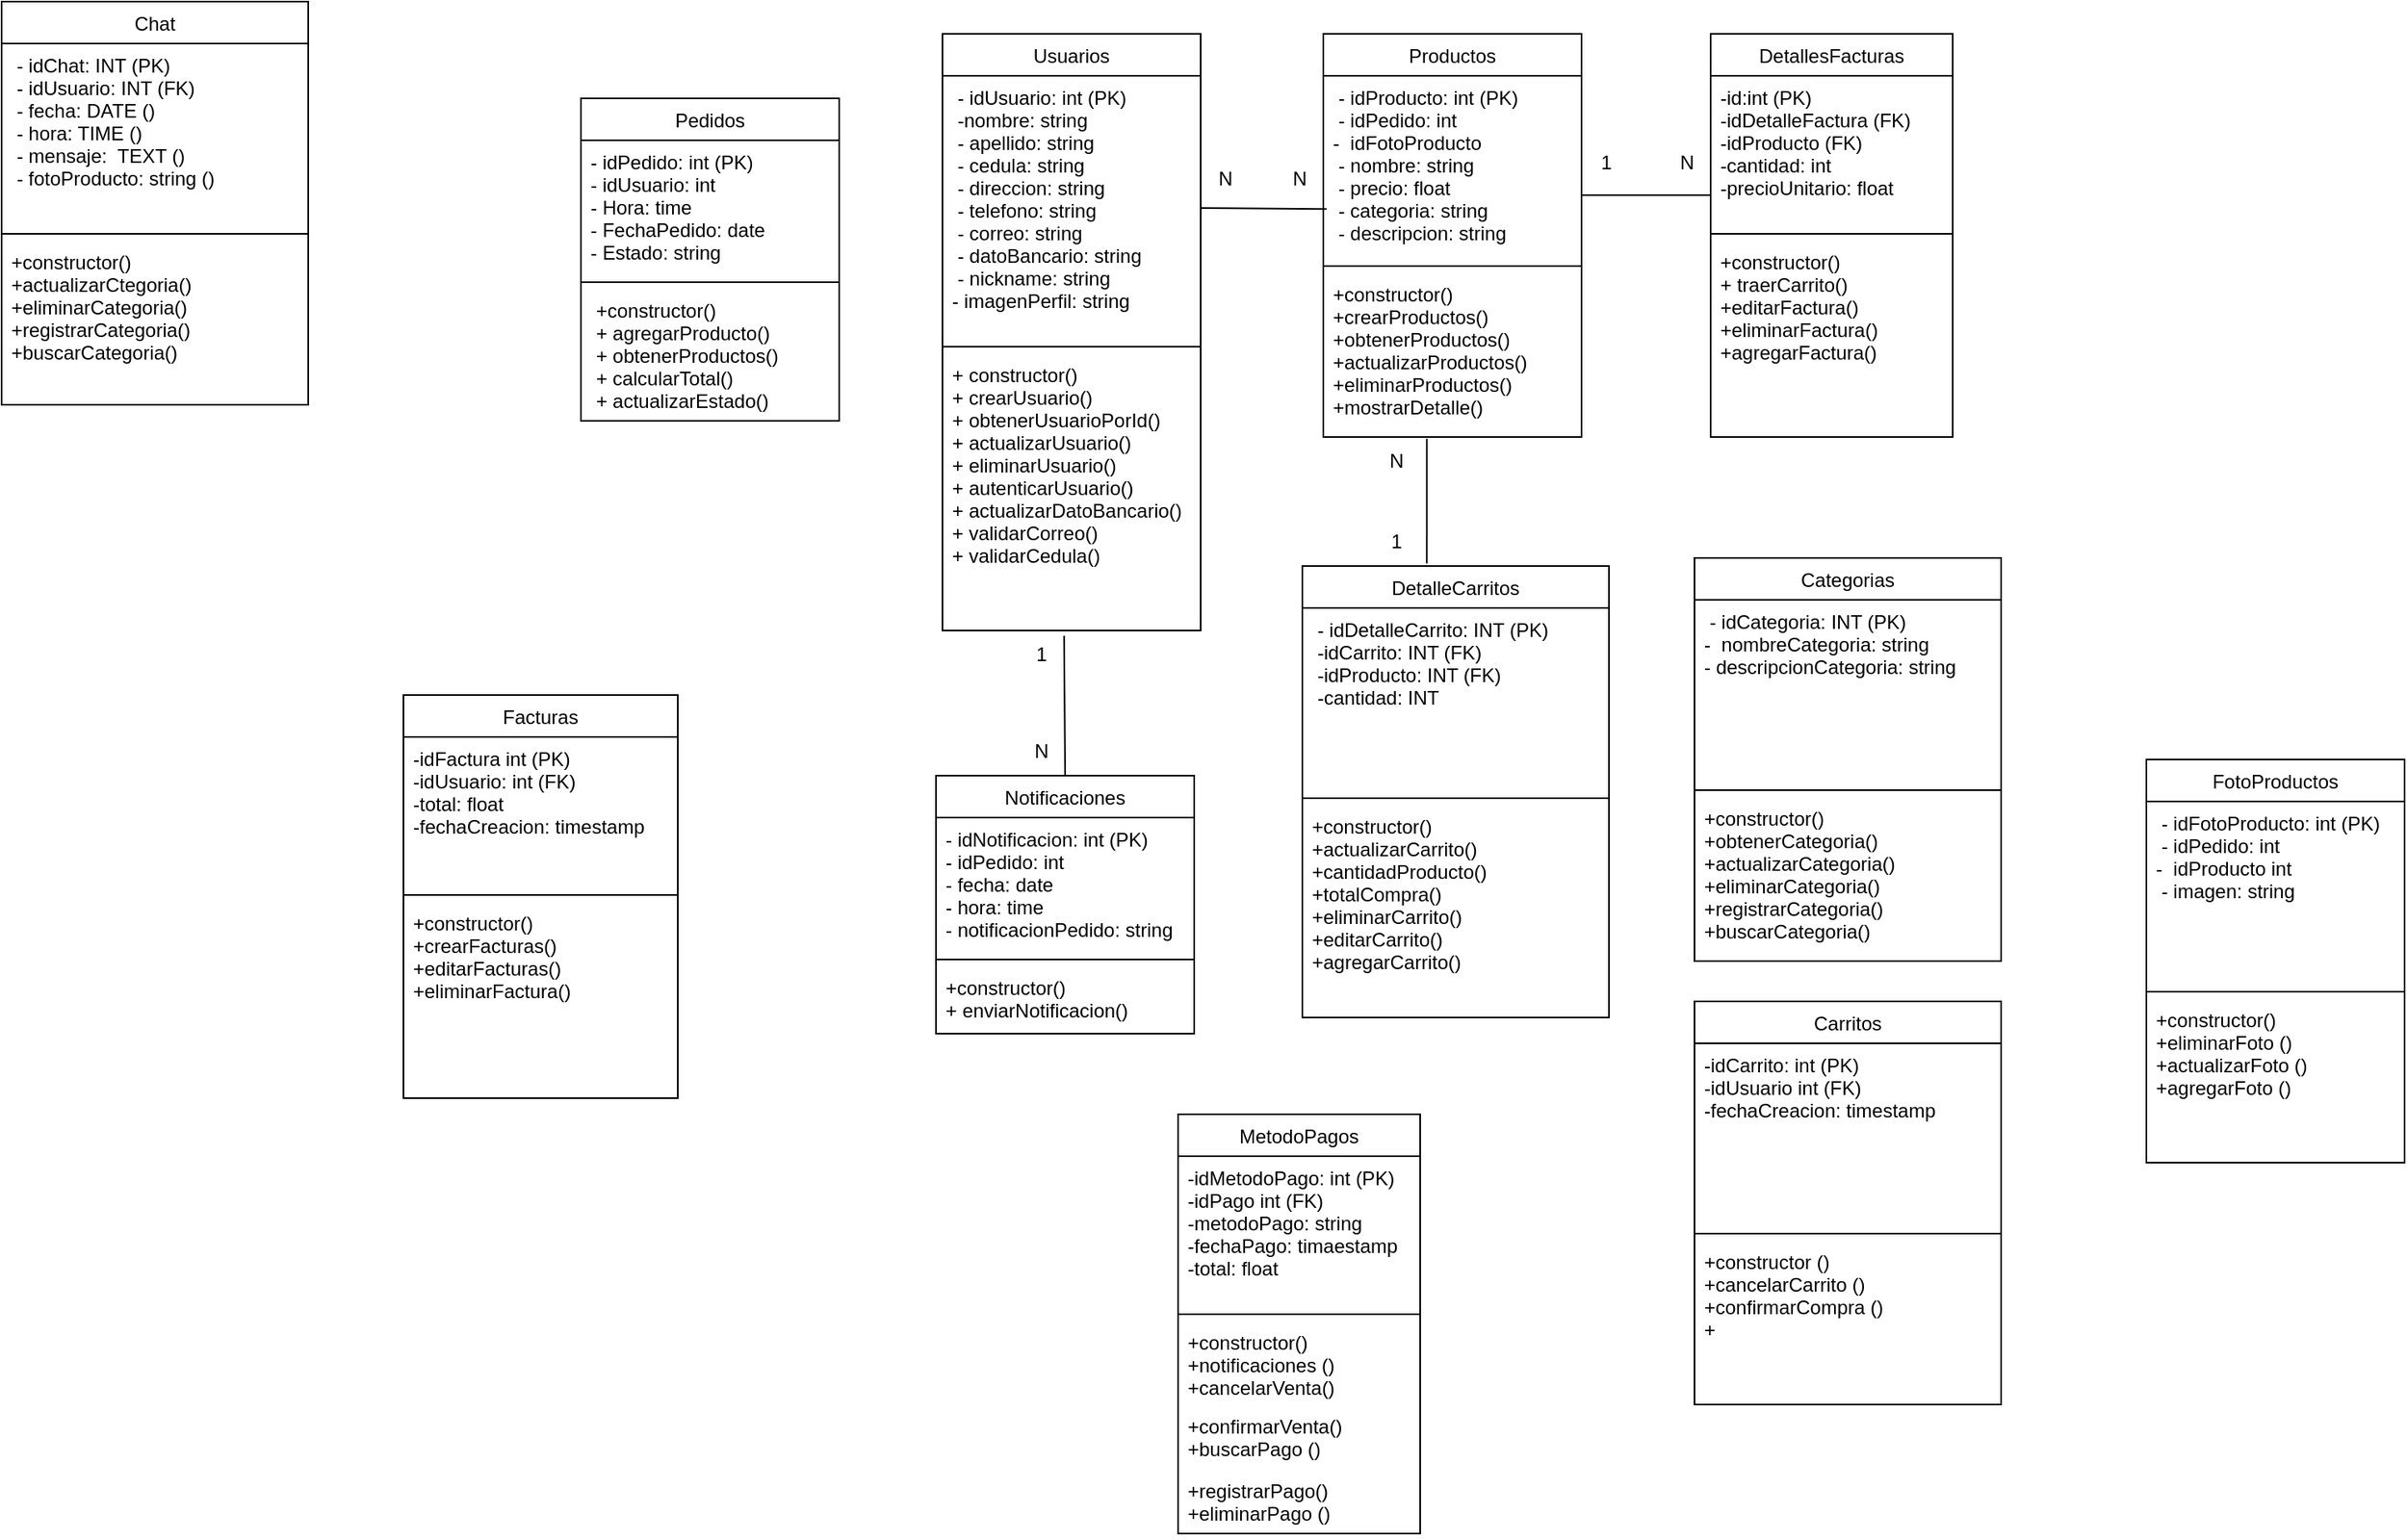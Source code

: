 <mxfile>
    <diagram id="C5RBs43oDa-KdzZeNtuy" name="Page-1">
        <mxGraphModel dx="2213" dy="766" grid="1" gridSize="10" guides="1" tooltips="1" connect="1" arrows="1" fold="1" page="1" pageScale="1" pageWidth="827" pageHeight="1169" math="0" shadow="0">
            <root>
                <mxCell id="WIyWlLk6GJQsqaUBKTNV-0"/>
                <mxCell id="WIyWlLk6GJQsqaUBKTNV-1" parent="WIyWlLk6GJQsqaUBKTNV-0"/>
                <mxCell id="zkfFHV4jXpPFQw0GAbJ--17" value="Usuarios" style="swimlane;fontStyle=0;align=center;verticalAlign=top;childLayout=stackLayout;horizontal=1;startSize=26;horizontalStack=0;resizeParent=1;resizeLast=0;collapsible=1;marginBottom=0;rounded=0;shadow=0;strokeWidth=1;fontSize=12;" parent="WIyWlLk6GJQsqaUBKTNV-1" vertex="1">
                    <mxGeometry x="414" y="160" width="160" height="370" as="geometry">
                        <mxRectangle x="550" y="140" width="160" height="26" as="alternateBounds"/>
                    </mxGeometry>
                </mxCell>
                <mxCell id="zkfFHV4jXpPFQw0GAbJ--18" value=" - idUsuario: int (PK)&#10; -nombre: string&#10; - apellido: string&#10; - cedula: string&#10; - direccion: string&#10; - telefono: string&#10; - correo: string&#10; - datoBancario: string&#10; - nickname: string&#10;- imagenPerfil: string" style="text;align=left;verticalAlign=top;spacingLeft=4;spacingRight=4;overflow=hidden;rotatable=0;points=[[0,0.5],[1,0.5]];portConstraint=eastwest;fontSize=12;" parent="zkfFHV4jXpPFQw0GAbJ--17" vertex="1">
                    <mxGeometry y="26" width="160" height="164" as="geometry"/>
                </mxCell>
                <mxCell id="zkfFHV4jXpPFQw0GAbJ--23" value="" style="line;html=1;strokeWidth=1;align=left;verticalAlign=middle;spacingTop=-1;spacingLeft=3;spacingRight=3;rotatable=0;labelPosition=right;points=[];portConstraint=eastwest;fontSize=12;" parent="zkfFHV4jXpPFQw0GAbJ--17" vertex="1">
                    <mxGeometry y="190" width="160" height="8" as="geometry"/>
                </mxCell>
                <mxCell id="zkfFHV4jXpPFQw0GAbJ--24" value="+ constructor()&#10;+ crearUsuario()&#10;+ obtenerUsuarioPorId()&#10;+ actualizarUsuario()&#10;+ eliminarUsuario()&#10;+ autenticarUsuario()&#10;+ actualizarDatoBancario()&#10;+ validarCorreo()&#10;+ validarCedula()" style="text;align=left;verticalAlign=top;spacingLeft=4;spacingRight=4;overflow=hidden;rotatable=0;points=[[0,0.5],[1,0.5]];portConstraint=eastwest;fontSize=12;" parent="zkfFHV4jXpPFQw0GAbJ--17" vertex="1">
                    <mxGeometry y="198" width="160" height="172" as="geometry"/>
                </mxCell>
                <mxCell id="Fcxwtz2qANrsRQDYp3mJ-0" value="Facturas" style="swimlane;fontStyle=0;align=center;verticalAlign=top;childLayout=stackLayout;horizontal=1;startSize=26;horizontalStack=0;resizeParent=1;resizeLast=0;collapsible=1;marginBottom=0;rounded=0;shadow=0;strokeWidth=1;fontSize=12;" parent="WIyWlLk6GJQsqaUBKTNV-1" vertex="1">
                    <mxGeometry x="80" y="570" width="170" height="250" as="geometry">
                        <mxRectangle x="550" y="140" width="160" height="26" as="alternateBounds"/>
                    </mxGeometry>
                </mxCell>
                <mxCell id="Fcxwtz2qANrsRQDYp3mJ-1" value="-idFactura int (PK)&#10;-idUsuario: int (FK)&#10;-total: float&#10;-fechaCreacion: timestamp&#10;" style="text;align=left;verticalAlign=top;spacingLeft=4;spacingRight=4;overflow=hidden;rotatable=0;points=[[0,0.5],[1,0.5]];portConstraint=eastwest;fontSize=12;" parent="Fcxwtz2qANrsRQDYp3mJ-0" vertex="1">
                    <mxGeometry y="26" width="170" height="94" as="geometry"/>
                </mxCell>
                <mxCell id="Fcxwtz2qANrsRQDYp3mJ-2" value="" style="line;html=1;strokeWidth=1;align=left;verticalAlign=middle;spacingTop=-1;spacingLeft=3;spacingRight=3;rotatable=0;labelPosition=right;points=[];portConstraint=eastwest;fontSize=12;" parent="Fcxwtz2qANrsRQDYp3mJ-0" vertex="1">
                    <mxGeometry y="120" width="170" height="8" as="geometry"/>
                </mxCell>
                <mxCell id="Fcxwtz2qANrsRQDYp3mJ-3" value="+constructor()&#10;+crearFacturas()&#10;+editarFacturas()&#10;+eliminarFactura()&#10;" style="text;align=left;verticalAlign=top;spacingLeft=4;spacingRight=4;overflow=hidden;rotatable=0;points=[[0,0.5],[1,0.5]];portConstraint=eastwest;fontSize=12;" parent="Fcxwtz2qANrsRQDYp3mJ-0" vertex="1">
                    <mxGeometry y="128" width="170" height="122" as="geometry"/>
                </mxCell>
                <mxCell id="Fcxwtz2qANrsRQDYp3mJ-4" value="Pedidos" style="swimlane;fontStyle=0;align=center;verticalAlign=top;childLayout=stackLayout;horizontal=1;startSize=26;horizontalStack=0;resizeParent=1;resizeLast=0;collapsible=1;marginBottom=0;rounded=0;shadow=0;strokeWidth=1;fontSize=12;" parent="WIyWlLk6GJQsqaUBKTNV-1" vertex="1">
                    <mxGeometry x="190" y="200" width="160" height="200" as="geometry">
                        <mxRectangle x="550" y="140" width="160" height="26" as="alternateBounds"/>
                    </mxGeometry>
                </mxCell>
                <mxCell id="Fcxwtz2qANrsRQDYp3mJ-5" value="- idPedido: int (PK)&#10;- idUsuario: int&#10;- Hora: time&#10;- FechaPedido: date&#10;- Estado: string" style="text;align=left;verticalAlign=top;spacingLeft=4;spacingRight=4;overflow=hidden;rotatable=0;points=[[0,0.5],[1,0.5]];portConstraint=eastwest;fontSize=12;" parent="Fcxwtz2qANrsRQDYp3mJ-4" vertex="1">
                    <mxGeometry y="26" width="160" height="84" as="geometry"/>
                </mxCell>
                <mxCell id="Fcxwtz2qANrsRQDYp3mJ-6" value="" style="line;html=1;strokeWidth=1;align=left;verticalAlign=middle;spacingTop=-1;spacingLeft=3;spacingRight=3;rotatable=0;labelPosition=right;points=[];portConstraint=eastwest;fontSize=12;" parent="Fcxwtz2qANrsRQDYp3mJ-4" vertex="1">
                    <mxGeometry y="110" width="160" height="8" as="geometry"/>
                </mxCell>
                <mxCell id="Fcxwtz2qANrsRQDYp3mJ-7" value=" +constructor()&#10; + agregarProducto()&#10; + obtenerProductos()&#10; + calcularTotal()&#10; + actualizarEstado()" style="text;align=left;verticalAlign=top;spacingLeft=4;spacingRight=4;overflow=hidden;rotatable=0;points=[[0,0.5],[1,0.5]];portConstraint=eastwest;fontSize=12;" parent="Fcxwtz2qANrsRQDYp3mJ-4" vertex="1">
                    <mxGeometry y="118" width="160" height="82" as="geometry"/>
                </mxCell>
                <mxCell id="Fcxwtz2qANrsRQDYp3mJ-8" value="Productos" style="swimlane;fontStyle=0;align=center;verticalAlign=top;childLayout=stackLayout;horizontal=1;startSize=26;horizontalStack=0;resizeParent=1;resizeLast=0;collapsible=1;marginBottom=0;rounded=0;shadow=0;strokeWidth=1;fontSize=12;" parent="WIyWlLk6GJQsqaUBKTNV-1" vertex="1">
                    <mxGeometry x="650" y="160" width="160" height="250" as="geometry">
                        <mxRectangle x="550" y="140" width="160" height="26" as="alternateBounds"/>
                    </mxGeometry>
                </mxCell>
                <mxCell id="Fcxwtz2qANrsRQDYp3mJ-9" value=" - idProducto: int (PK)&#10; - idPedido: int&#10;-  idFotoProducto&#10; - nombre: string&#10; - precio: float&#10; - categoria: string&#10; - descripcion: string&#10; " style="text;align=left;verticalAlign=top;spacingLeft=4;spacingRight=4;overflow=hidden;rotatable=0;points=[[0,0.5],[1,0.5]];portConstraint=eastwest;fontSize=12;" parent="Fcxwtz2qANrsRQDYp3mJ-8" vertex="1">
                    <mxGeometry y="26" width="160" height="114" as="geometry"/>
                </mxCell>
                <mxCell id="Fcxwtz2qANrsRQDYp3mJ-10" value="" style="line;html=1;strokeWidth=1;align=left;verticalAlign=middle;spacingTop=-1;spacingLeft=3;spacingRight=3;rotatable=0;labelPosition=right;points=[];portConstraint=eastwest;fontSize=12;" parent="Fcxwtz2qANrsRQDYp3mJ-8" vertex="1">
                    <mxGeometry y="140" width="160" height="8" as="geometry"/>
                </mxCell>
                <mxCell id="Fcxwtz2qANrsRQDYp3mJ-11" value="+constructor()&#10;+crearProductos()&#10;+obtenerProductos()&#10;+actualizarProductos()&#10;+eliminarProductos()&#10;+mostrarDetalle() " style="text;align=left;verticalAlign=top;spacingLeft=4;spacingRight=4;overflow=hidden;rotatable=0;points=[[0,0.5],[1,0.5]];portConstraint=eastwest;fontSize=12;" parent="Fcxwtz2qANrsRQDYp3mJ-8" vertex="1">
                    <mxGeometry y="148" width="160" height="102" as="geometry"/>
                </mxCell>
                <mxCell id="Fcxwtz2qANrsRQDYp3mJ-12" value="Notificaciones" style="swimlane;fontStyle=0;align=center;verticalAlign=top;childLayout=stackLayout;horizontal=1;startSize=26;horizontalStack=0;resizeParent=1;resizeLast=0;collapsible=1;marginBottom=0;rounded=0;shadow=0;strokeWidth=1;fontSize=12;" parent="WIyWlLk6GJQsqaUBKTNV-1" vertex="1">
                    <mxGeometry x="410" y="620" width="160" height="160" as="geometry">
                        <mxRectangle x="550" y="140" width="160" height="26" as="alternateBounds"/>
                    </mxGeometry>
                </mxCell>
                <mxCell id="Fcxwtz2qANrsRQDYp3mJ-13" value="- idNotificacion: int (PK)&#10;- idPedido: int&#10;- fecha: date&#10;- hora: time&#10;- notificacionPedido: string" style="text;align=left;verticalAlign=top;spacingLeft=4;spacingRight=4;overflow=hidden;rotatable=0;points=[[0,0.5],[1,0.5]];portConstraint=eastwest;fontSize=12;" parent="Fcxwtz2qANrsRQDYp3mJ-12" vertex="1">
                    <mxGeometry y="26" width="160" height="84" as="geometry"/>
                </mxCell>
                <mxCell id="Fcxwtz2qANrsRQDYp3mJ-14" value="" style="line;html=1;strokeWidth=1;align=left;verticalAlign=middle;spacingTop=-1;spacingLeft=3;spacingRight=3;rotatable=0;labelPosition=right;points=[];portConstraint=eastwest;fontSize=12;" parent="Fcxwtz2qANrsRQDYp3mJ-12" vertex="1">
                    <mxGeometry y="110" width="160" height="8" as="geometry"/>
                </mxCell>
                <mxCell id="Fcxwtz2qANrsRQDYp3mJ-15" value="+constructor()&#10;+ enviarNotificacion() " style="text;align=left;verticalAlign=top;spacingLeft=4;spacingRight=4;overflow=hidden;rotatable=0;points=[[0,0.5],[1,0.5]];portConstraint=eastwest;fontSize=12;" parent="Fcxwtz2qANrsRQDYp3mJ-12" vertex="1">
                    <mxGeometry y="118" width="160" height="40" as="geometry"/>
                </mxCell>
                <mxCell id="38" value="DetallesFacturas" style="swimlane;fontStyle=0;align=center;verticalAlign=top;childLayout=stackLayout;horizontal=1;startSize=26;horizontalStack=0;resizeParent=1;resizeLast=0;collapsible=1;marginBottom=0;rounded=0;shadow=0;strokeWidth=1;fontSize=12;" parent="WIyWlLk6GJQsqaUBKTNV-1" vertex="1">
                    <mxGeometry x="890" y="160" width="150" height="250" as="geometry">
                        <mxRectangle x="550" y="140" width="160" height="26" as="alternateBounds"/>
                    </mxGeometry>
                </mxCell>
                <mxCell id="39" value="-id:int (PK)&#10;-idDetalleFactura (FK)&#10;-idProducto (FK)&#10;-cantidad: int&#10;-precioUnitario: float" style="text;align=left;verticalAlign=top;spacingLeft=4;spacingRight=4;overflow=hidden;rotatable=0;points=[[0,0.5],[1,0.5]];portConstraint=eastwest;fontSize=12;" parent="38" vertex="1">
                    <mxGeometry y="26" width="150" height="94" as="geometry"/>
                </mxCell>
                <mxCell id="40" value="" style="line;html=1;strokeWidth=1;align=left;verticalAlign=middle;spacingTop=-1;spacingLeft=3;spacingRight=3;rotatable=0;labelPosition=right;points=[];portConstraint=eastwest;fontSize=12;" parent="38" vertex="1">
                    <mxGeometry y="120" width="150" height="8" as="geometry"/>
                </mxCell>
                <mxCell id="41" value="+constructor()&#10;+ traerCarrito()&#10;+editarFactura()&#10;+eliminarFactura()&#10;+agregarFactura()" style="text;align=left;verticalAlign=top;spacingLeft=4;spacingRight=4;overflow=hidden;rotatable=0;points=[[0,0.5],[1,0.5]];portConstraint=eastwest;fontSize=12;" parent="38" vertex="1">
                    <mxGeometry y="128" width="150" height="122" as="geometry"/>
                </mxCell>
                <mxCell id="44" value="MetodoPagos" style="swimlane;fontStyle=0;align=center;verticalAlign=top;childLayout=stackLayout;horizontal=1;startSize=26;horizontalStack=0;resizeParent=1;resizeLast=0;collapsible=1;marginBottom=0;rounded=0;shadow=0;strokeWidth=1;fontSize=12;" parent="WIyWlLk6GJQsqaUBKTNV-1" vertex="1">
                    <mxGeometry x="560" y="830" width="150" height="260" as="geometry">
                        <mxRectangle x="550" y="140" width="160" height="26" as="alternateBounds"/>
                    </mxGeometry>
                </mxCell>
                <mxCell id="45" value="-idMetodoPago: int (PK)&#10;-idPago int (FK)&#10;-metodoPago: string&#10;-fechaPago: timaestamp&#10;-total: float" style="text;align=left;verticalAlign=top;spacingLeft=4;spacingRight=4;overflow=hidden;rotatable=0;points=[[0,0.5],[1,0.5]];portConstraint=eastwest;fontSize=12;" parent="44" vertex="1">
                    <mxGeometry y="26" width="150" height="94" as="geometry"/>
                </mxCell>
                <mxCell id="46" value="" style="line;html=1;strokeWidth=1;align=left;verticalAlign=middle;spacingTop=-1;spacingLeft=3;spacingRight=3;rotatable=0;labelPosition=right;points=[];portConstraint=eastwest;fontSize=12;" parent="44" vertex="1">
                    <mxGeometry y="120" width="150" height="8" as="geometry"/>
                </mxCell>
                <mxCell id="47" value="+constructor()&#10;+notificaciones ()&#10;+cancelarVenta()" style="text;align=left;verticalAlign=top;spacingLeft=4;spacingRight=4;overflow=hidden;rotatable=0;points=[[0,0.5],[1,0.5]];portConstraint=eastwest;fontSize=12;" parent="44" vertex="1">
                    <mxGeometry y="128" width="150" height="52" as="geometry"/>
                </mxCell>
                <mxCell id="49" value="+confirmarVenta()&#10;+buscarPago ()" style="text;align=left;verticalAlign=top;spacingLeft=4;spacingRight=4;overflow=hidden;rotatable=0;points=[[0,0.5],[1,0.5]];portConstraint=eastwest;fontSize=12;" parent="44" vertex="1">
                    <mxGeometry y="180" width="150" height="40" as="geometry"/>
                </mxCell>
                <mxCell id="66" value="+registrarPago()&#10;+eliminarPago ()" style="text;align=left;verticalAlign=top;spacingLeft=4;spacingRight=4;overflow=hidden;rotatable=0;points=[[0,0.5],[1,0.5]];portConstraint=eastwest;fontSize=12;" vertex="1" parent="44">
                    <mxGeometry y="220" width="150" height="40" as="geometry"/>
                </mxCell>
                <mxCell id="50" value="FotoProductos" style="swimlane;fontStyle=0;align=center;verticalAlign=top;childLayout=stackLayout;horizontal=1;startSize=26;horizontalStack=0;resizeParent=1;resizeLast=0;collapsible=1;marginBottom=0;rounded=0;shadow=0;strokeWidth=1;fontSize=12;" parent="WIyWlLk6GJQsqaUBKTNV-1" vertex="1">
                    <mxGeometry x="1160" y="610" width="160" height="250" as="geometry">
                        <mxRectangle x="550" y="140" width="160" height="26" as="alternateBounds"/>
                    </mxGeometry>
                </mxCell>
                <mxCell id="51" value=" - idFotoProducto: int (PK)&#10; - idPedido: int&#10;-  idProducto int&#10; - imagen: string" style="text;align=left;verticalAlign=top;spacingLeft=4;spacingRight=4;overflow=hidden;rotatable=0;points=[[0,0.5],[1,0.5]];portConstraint=eastwest;fontSize=12;" parent="50" vertex="1">
                    <mxGeometry y="26" width="160" height="114" as="geometry"/>
                </mxCell>
                <mxCell id="52" value="" style="line;html=1;strokeWidth=1;align=left;verticalAlign=middle;spacingTop=-1;spacingLeft=3;spacingRight=3;rotatable=0;labelPosition=right;points=[];portConstraint=eastwest;fontSize=12;" parent="50" vertex="1">
                    <mxGeometry y="140" width="160" height="8" as="geometry"/>
                </mxCell>
                <mxCell id="53" value="+constructor()&#10;+eliminarFoto ()&#10;+actualizarFoto ()&#10;+agregarFoto ()&#10;" style="text;align=left;verticalAlign=top;spacingLeft=4;spacingRight=4;overflow=hidden;rotatable=0;points=[[0,0.5],[1,0.5]];portConstraint=eastwest;fontSize=12;" parent="50" vertex="1">
                    <mxGeometry y="148" width="160" height="102" as="geometry"/>
                </mxCell>
                <mxCell id="54" value="Categorias" style="swimlane;fontStyle=0;align=center;verticalAlign=top;childLayout=stackLayout;horizontal=1;startSize=26;horizontalStack=0;resizeParent=1;resizeLast=0;collapsible=1;marginBottom=0;rounded=0;shadow=0;strokeWidth=1;fontSize=12;" parent="WIyWlLk6GJQsqaUBKTNV-1" vertex="1">
                    <mxGeometry x="880" y="485" width="190" height="250" as="geometry">
                        <mxRectangle x="550" y="140" width="160" height="26" as="alternateBounds"/>
                    </mxGeometry>
                </mxCell>
                <mxCell id="55" value=" - idCategoria: INT (PK)&#10;-  nombreCategoria: string &#10;- descripcionCategoria: string" style="text;align=left;verticalAlign=top;spacingLeft=4;spacingRight=4;overflow=hidden;rotatable=0;points=[[0,0.5],[1,0.5]];portConstraint=eastwest;fontSize=12;" parent="54" vertex="1">
                    <mxGeometry y="26" width="190" height="114" as="geometry"/>
                </mxCell>
                <mxCell id="56" value="" style="line;html=1;strokeWidth=1;align=left;verticalAlign=middle;spacingTop=-1;spacingLeft=3;spacingRight=3;rotatable=0;labelPosition=right;points=[];portConstraint=eastwest;fontSize=12;" parent="54" vertex="1">
                    <mxGeometry y="140" width="190" height="8" as="geometry"/>
                </mxCell>
                <mxCell id="57" value="+constructor()&#10;+obtenerCategoria()&#10;+actualizarCategoria()&#10;+eliminarCategoria()&#10;+registrarCategoria()&#10;+buscarCategoria()" style="text;align=left;verticalAlign=top;spacingLeft=4;spacingRight=4;overflow=hidden;rotatable=0;points=[[0,0.5],[1,0.5]];portConstraint=eastwest;fontSize=12;" parent="54" vertex="1">
                    <mxGeometry y="148" width="190" height="102" as="geometry"/>
                </mxCell>
                <mxCell id="58" value="Carritos" style="swimlane;fontStyle=0;align=center;verticalAlign=top;childLayout=stackLayout;horizontal=1;startSize=26;horizontalStack=0;resizeParent=1;resizeLast=0;collapsible=1;marginBottom=0;rounded=0;shadow=0;strokeWidth=1;fontSize=12;" vertex="1" parent="WIyWlLk6GJQsqaUBKTNV-1">
                    <mxGeometry x="880" y="760" width="190" height="250" as="geometry">
                        <mxRectangle x="550" y="140" width="160" height="26" as="alternateBounds"/>
                    </mxGeometry>
                </mxCell>
                <mxCell id="59" value="-idCarrito: int (PK)&#10;-idUsuario int (FK)&#10;-fechaCreacion: timestamp&#10;" style="text;align=left;verticalAlign=top;spacingLeft=4;spacingRight=4;overflow=hidden;rotatable=0;points=[[0,0.5],[1,0.5]];portConstraint=eastwest;fontSize=12;" vertex="1" parent="58">
                    <mxGeometry y="26" width="190" height="114" as="geometry"/>
                </mxCell>
                <mxCell id="60" value="" style="line;html=1;strokeWidth=1;align=left;verticalAlign=middle;spacingTop=-1;spacingLeft=3;spacingRight=3;rotatable=0;labelPosition=right;points=[];portConstraint=eastwest;fontSize=12;" vertex="1" parent="58">
                    <mxGeometry y="140" width="190" height="8" as="geometry"/>
                </mxCell>
                <mxCell id="61" value="+constructor ()&#10;+cancelarCarrito ()&#10;+confirmarCompra ()&#10;+" style="text;align=left;verticalAlign=top;spacingLeft=4;spacingRight=4;overflow=hidden;rotatable=0;points=[[0,0.5],[1,0.5]];portConstraint=eastwest;fontSize=12;" vertex="1" parent="58">
                    <mxGeometry y="148" width="190" height="102" as="geometry"/>
                </mxCell>
                <mxCell id="62" value="DetalleCarritos" style="swimlane;fontStyle=0;align=center;verticalAlign=top;childLayout=stackLayout;horizontal=1;startSize=26;horizontalStack=0;resizeParent=1;resizeLast=0;collapsible=1;marginBottom=0;rounded=0;shadow=0;strokeWidth=1;fontSize=12;" vertex="1" parent="WIyWlLk6GJQsqaUBKTNV-1">
                    <mxGeometry x="637" y="490" width="190" height="280" as="geometry">
                        <mxRectangle x="550" y="140" width="160" height="26" as="alternateBounds"/>
                    </mxGeometry>
                </mxCell>
                <mxCell id="63" value=" - idDetalleCarrito: INT (PK)&#10; -idCarrito: INT (FK)&#10; -idProducto: INT (FK)&#10; -cantidad: INT" style="text;align=left;verticalAlign=top;spacingLeft=4;spacingRight=4;overflow=hidden;rotatable=0;points=[[0,0.5],[1,0.5]];portConstraint=eastwest;fontSize=12;" vertex="1" parent="62">
                    <mxGeometry y="26" width="190" height="114" as="geometry"/>
                </mxCell>
                <mxCell id="64" value="" style="line;html=1;strokeWidth=1;align=left;verticalAlign=middle;spacingTop=-1;spacingLeft=3;spacingRight=3;rotatable=0;labelPosition=right;points=[];portConstraint=eastwest;fontSize=12;" vertex="1" parent="62">
                    <mxGeometry y="140" width="190" height="8" as="geometry"/>
                </mxCell>
                <mxCell id="65" value="+constructor()&#10;+actualizarCarrito()&#10;+cantidadProducto()&#10;+totalCompra()&#10;+eliminarCarrito()&#10;+editarCarrito()&#10;+agregarCarrito()" style="text;align=left;verticalAlign=top;spacingLeft=4;spacingRight=4;overflow=hidden;rotatable=0;points=[[0,0.5],[1,0.5]];portConstraint=eastwest;fontSize=12;" vertex="1" parent="62">
                    <mxGeometry y="148" width="190" height="132" as="geometry"/>
                </mxCell>
                <mxCell id="67" value="Chat" style="swimlane;fontStyle=0;align=center;verticalAlign=top;childLayout=stackLayout;horizontal=1;startSize=26;horizontalStack=0;resizeParent=1;resizeLast=0;collapsible=1;marginBottom=0;rounded=0;shadow=0;strokeWidth=1;fontSize=12;" vertex="1" parent="WIyWlLk6GJQsqaUBKTNV-1">
                    <mxGeometry x="-169" y="140" width="190" height="250" as="geometry">
                        <mxRectangle x="550" y="140" width="160" height="26" as="alternateBounds"/>
                    </mxGeometry>
                </mxCell>
                <mxCell id="68" value=" - idChat: INT (PK)&#10; - idUsuario: INT (FK)&#10; - fecha: DATE ()&#10; - hora: TIME ()&#10; - mensaje:  TEXT ()&#10; - fotoProducto: string ()&#10;" style="text;align=left;verticalAlign=top;spacingLeft=4;spacingRight=4;overflow=hidden;rotatable=0;points=[[0,0.5],[1,0.5]];portConstraint=eastwest;fontSize=12;" vertex="1" parent="67">
                    <mxGeometry y="26" width="190" height="114" as="geometry"/>
                </mxCell>
                <mxCell id="69" value="" style="line;html=1;strokeWidth=1;align=left;verticalAlign=middle;spacingTop=-1;spacingLeft=3;spacingRight=3;rotatable=0;labelPosition=right;points=[];portConstraint=eastwest;fontSize=12;" vertex="1" parent="67">
                    <mxGeometry y="140" width="190" height="8" as="geometry"/>
                </mxCell>
                <mxCell id="70" value="+constructor()&#10;+actualizarCtegoria()&#10;+eliminarCategoria()&#10;+registrarCategoria()&#10;+buscarCategoria()" style="text;align=left;verticalAlign=top;spacingLeft=4;spacingRight=4;overflow=hidden;rotatable=0;points=[[0,0.5],[1,0.5]];portConstraint=eastwest;fontSize=12;" vertex="1" parent="67">
                    <mxGeometry y="148" width="190" height="102" as="geometry"/>
                </mxCell>
                <mxCell id="72" value="" style="line;strokeWidth=1;rotatable=0;dashed=0;labelPosition=right;align=left;verticalAlign=middle;spacingTop=0;spacingLeft=6;points=[];portConstraint=eastwest;" vertex="1" parent="WIyWlLk6GJQsqaUBKTNV-1">
                    <mxGeometry x="810" y="255" width="80" height="10" as="geometry"/>
                </mxCell>
                <mxCell id="74" value="" style="endArrow=none;html=1;rounded=0;exitX=0.401;exitY=1.011;exitDx=0;exitDy=0;exitPerimeter=0;entryX=0.406;entryY=-0.006;entryDx=0;entryDy=0;entryPerimeter=0;" edge="1" parent="WIyWlLk6GJQsqaUBKTNV-1" source="Fcxwtz2qANrsRQDYp3mJ-11" target="62">
                    <mxGeometry relative="1" as="geometry">
                        <mxPoint x="720" y="440" as="sourcePoint"/>
                        <mxPoint x="710" y="470" as="targetPoint"/>
                    </mxGeometry>
                </mxCell>
                <mxCell id="75" value="" style="endArrow=none;html=1;rounded=0;exitX=1;exitY=0.5;exitDx=0;exitDy=0;entryX=0.013;entryY=0.725;entryDx=0;entryDy=0;entryPerimeter=0;" edge="1" parent="WIyWlLk6GJQsqaUBKTNV-1" source="zkfFHV4jXpPFQw0GAbJ--18" target="Fcxwtz2qANrsRQDYp3mJ-9">
                    <mxGeometry relative="1" as="geometry">
                        <mxPoint x="620.02" y="246.312" as="sourcePoint"/>
                        <mxPoint x="620.0" y="323.69" as="targetPoint"/>
                        <Array as="points"/>
                    </mxGeometry>
                </mxCell>
                <mxCell id="76" value="1" style="text;html=1;align=center;verticalAlign=middle;resizable=0;points=[];autosize=1;strokeColor=none;fillColor=none;" vertex="1" parent="WIyWlLk6GJQsqaUBKTNV-1">
                    <mxGeometry x="810" y="225" width="30" height="30" as="geometry"/>
                </mxCell>
                <mxCell id="77" value="N" style="text;html=1;align=center;verticalAlign=middle;resizable=0;points=[];autosize=1;strokeColor=none;fillColor=none;" vertex="1" parent="WIyWlLk6GJQsqaUBKTNV-1">
                    <mxGeometry x="860" y="225" width="30" height="30" as="geometry"/>
                </mxCell>
                <mxCell id="78" value="N" style="text;html=1;align=center;verticalAlign=middle;resizable=0;points=[];autosize=1;strokeColor=none;fillColor=none;" vertex="1" parent="WIyWlLk6GJQsqaUBKTNV-1">
                    <mxGeometry x="680" y="410" width="30" height="30" as="geometry"/>
                </mxCell>
                <mxCell id="79" value="1" style="text;html=1;align=center;verticalAlign=middle;resizable=0;points=[];autosize=1;strokeColor=none;fillColor=none;" vertex="1" parent="WIyWlLk6GJQsqaUBKTNV-1">
                    <mxGeometry x="680" y="460" width="30" height="30" as="geometry"/>
                </mxCell>
                <mxCell id="81" value="N" style="text;html=1;align=center;verticalAlign=middle;resizable=0;points=[];autosize=1;strokeColor=none;fillColor=none;" vertex="1" parent="WIyWlLk6GJQsqaUBKTNV-1">
                    <mxGeometry x="574" y="235" width="30" height="30" as="geometry"/>
                </mxCell>
                <mxCell id="82" value="N" style="text;html=1;align=center;verticalAlign=middle;resizable=0;points=[];autosize=1;strokeColor=none;fillColor=none;" vertex="1" parent="WIyWlLk6GJQsqaUBKTNV-1">
                    <mxGeometry x="620" y="235" width="30" height="30" as="geometry"/>
                </mxCell>
                <mxCell id="83" value="" style="endArrow=none;html=1;rounded=0;exitX=0.471;exitY=1.019;exitDx=0;exitDy=0;exitPerimeter=0;entryX=0.5;entryY=0;entryDx=0;entryDy=0;" edge="1" parent="WIyWlLk6GJQsqaUBKTNV-1" source="zkfFHV4jXpPFQw0GAbJ--24" target="Fcxwtz2qANrsRQDYp3mJ-12">
                    <mxGeometry relative="1" as="geometry">
                        <mxPoint x="470" y="570" as="sourcePoint"/>
                        <mxPoint x="630" y="570" as="targetPoint"/>
                    </mxGeometry>
                </mxCell>
                <mxCell id="84" value="1" style="text;html=1;align=center;verticalAlign=middle;resizable=0;points=[];autosize=1;strokeColor=none;fillColor=none;" vertex="1" parent="WIyWlLk6GJQsqaUBKTNV-1">
                    <mxGeometry x="460" y="530" width="30" height="30" as="geometry"/>
                </mxCell>
                <mxCell id="85" value="N" style="text;html=1;align=center;verticalAlign=middle;resizable=0;points=[];autosize=1;strokeColor=none;fillColor=none;" vertex="1" parent="WIyWlLk6GJQsqaUBKTNV-1">
                    <mxGeometry x="460" y="590" width="30" height="30" as="geometry"/>
                </mxCell>
            </root>
        </mxGraphModel>
    </diagram>
</mxfile>